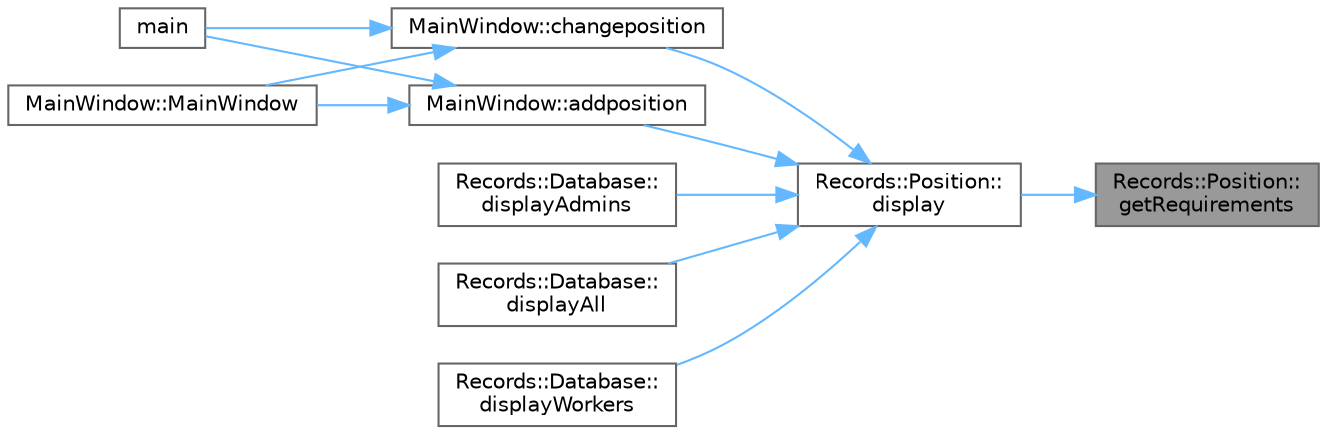 digraph "Records::Position::getRequirements"
{
 // LATEX_PDF_SIZE
  bgcolor="transparent";
  edge [fontname=Helvetica,fontsize=10,labelfontname=Helvetica,labelfontsize=10];
  node [fontname=Helvetica,fontsize=10,shape=box,height=0.2,width=0.4];
  rankdir="RL";
  Node1 [id="Node000001",label="Records::Position::\lgetRequirements",height=0.2,width=0.4,color="gray40", fillcolor="grey60", style="filled", fontcolor="black",tooltip="Отримує перелік вимог до посади."];
  Node1 -> Node2 [id="edge1_Node000001_Node000002",dir="back",color="steelblue1",style="solid",tooltip=" "];
  Node2 [id="Node000002",label="Records::Position::\ldisplay",height=0.2,width=0.4,color="grey40", fillcolor="white", style="filled",URL="$class_records_1_1_position.html#a09d42dda0774f46ac4608bdd78156dbf",tooltip="Повертає інформацію про посаду у вигляді рядка."];
  Node2 -> Node3 [id="edge2_Node000002_Node000003",dir="back",color="steelblue1",style="solid",tooltip=" "];
  Node3 [id="Node000003",label="MainWindow::addposition",height=0.2,width=0.4,color="grey40", fillcolor="white", style="filled",URL="$class_main_window.html#abc113741f2ecfc940919ee2ee4879ed6",tooltip="Додає нову посаду до бази даних."];
  Node3 -> Node4 [id="edge3_Node000003_Node000004",dir="back",color="steelblue1",style="solid",tooltip=" "];
  Node4 [id="Node000004",label="main",height=0.2,width=0.4,color="grey40", fillcolor="white", style="filled",URL="$main_8cpp.html#a0ddf1224851353fc92bfbff6f499fa97",tooltip="Головна функція програми."];
  Node3 -> Node5 [id="edge4_Node000003_Node000005",dir="back",color="steelblue1",style="solid",tooltip=" "];
  Node5 [id="Node000005",label="MainWindow::MainWindow",height=0.2,width=0.4,color="grey40", fillcolor="white", style="filled",URL="$class_main_window.html#a996c5a2b6f77944776856f08ec30858d",tooltip="Конструктор класу MainWindow."];
  Node2 -> Node6 [id="edge5_Node000002_Node000006",dir="back",color="steelblue1",style="solid",tooltip=" "];
  Node6 [id="Node000006",label="MainWindow::changeposition",height=0.2,width=0.4,color="grey40", fillcolor="white", style="filled",URL="$class_main_window.html#a622070832e3e1928414c9a5630d3efb2",tooltip="Змінює існуючу посаду."];
  Node6 -> Node4 [id="edge6_Node000006_Node000004",dir="back",color="steelblue1",style="solid",tooltip=" "];
  Node6 -> Node5 [id="edge7_Node000006_Node000005",dir="back",color="steelblue1",style="solid",tooltip=" "];
  Node2 -> Node7 [id="edge8_Node000002_Node000007",dir="back",color="steelblue1",style="solid",tooltip=" "];
  Node7 [id="Node000007",label="Records::Database::\ldisplayAdmins",height=0.2,width=0.4,color="grey40", fillcolor="white", style="filled",URL="$class_records_1_1_database.html#a7ebcd3aa71690c0241a18a5f55da9dd6",tooltip="Виводить інформацію про адміністраторів у базі даних."];
  Node2 -> Node8 [id="edge9_Node000002_Node000008",dir="back",color="steelblue1",style="solid",tooltip=" "];
  Node8 [id="Node000008",label="Records::Database::\ldisplayAll",height=0.2,width=0.4,color="grey40", fillcolor="white", style="filled",URL="$class_records_1_1_database.html#a408f92dfab942b74cc8b717a1a719b14",tooltip="Виводить інформацію про всі позиції у базі даних."];
  Node2 -> Node9 [id="edge10_Node000002_Node000009",dir="back",color="steelblue1",style="solid",tooltip=" "];
  Node9 [id="Node000009",label="Records::Database::\ldisplayWorkers",height=0.2,width=0.4,color="grey40", fillcolor="white", style="filled",URL="$class_records_1_1_database.html#a4b9f3b437f76679f58cc4b7f5d77ffef",tooltip="Виводить інформацію про робітників у базі даних."];
}
